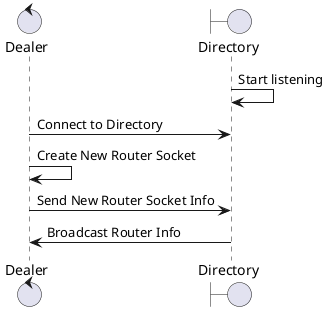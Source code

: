 @startuml

control		Dealer
boundary	Directory

Directory -> Directory: Start listening
Dealer -> Directory: Connect to Directory
Dealer -> Dealer: Create New Router Socket
Dealer -> Directory: Send New Router Socket Info
Directory -> Dealer: Broadcast Router Info

@enduml 

